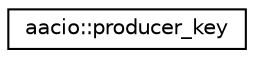 digraph "Graphical Class Hierarchy"
{
  edge [fontname="Helvetica",fontsize="10",labelfontname="Helvetica",labelfontsize="10"];
  node [fontname="Helvetica",fontsize="10",shape=record];
  rankdir="LR";
  Node0 [label="aacio::producer_key",height=0.2,width=0.4,color="black", fillcolor="white", style="filled",URL="$structaacio_1_1producer__key.html"];
}
